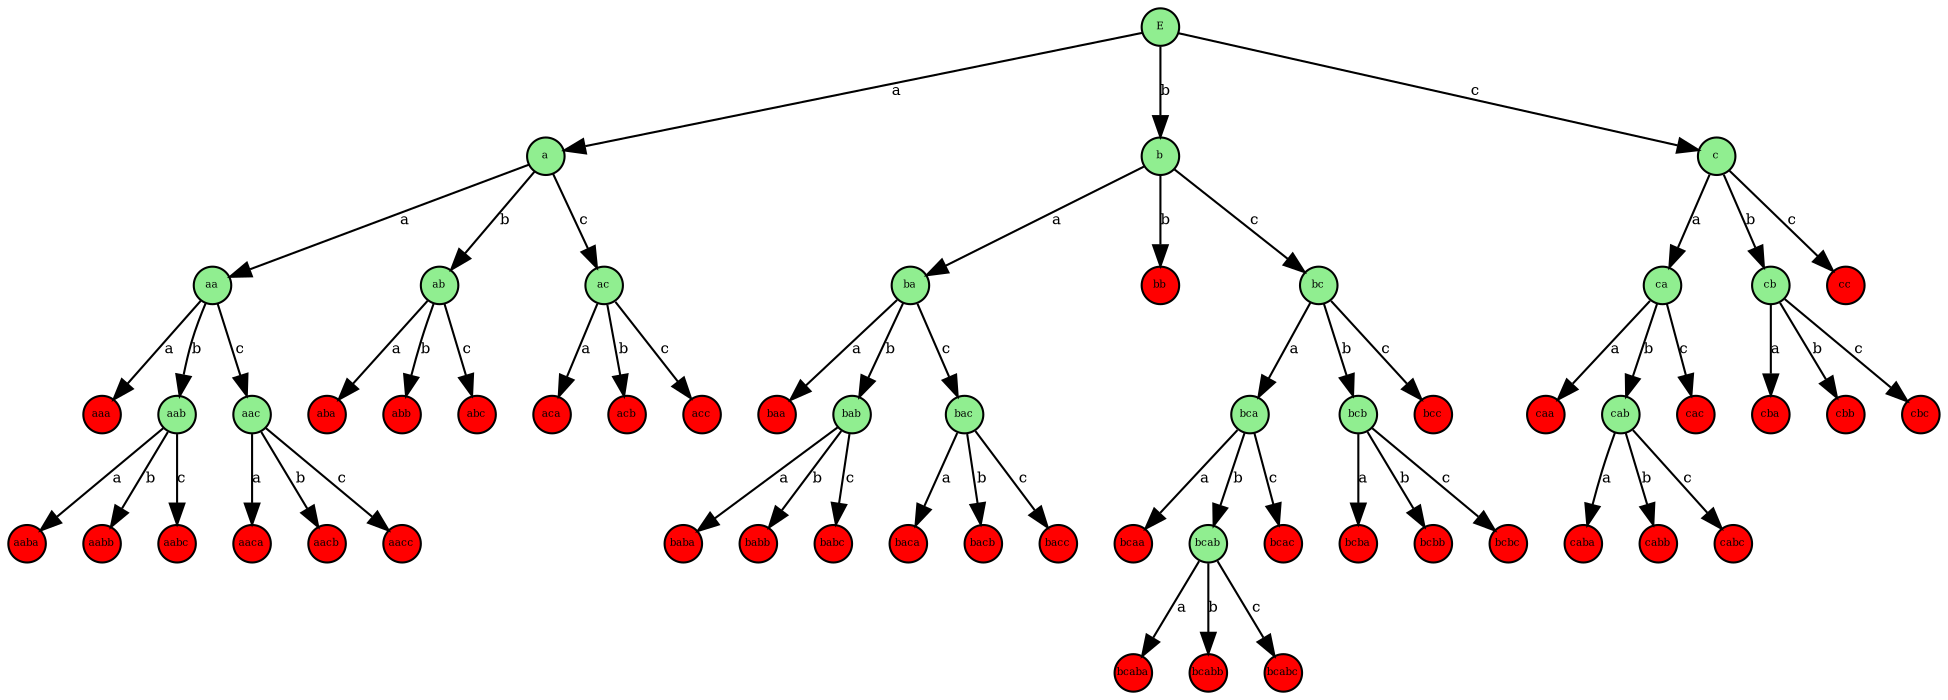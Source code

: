 digraph Q {
    node [fontsize=7]
    edge [fontsize=7]
    node [shape=circle, fixedsize=true, width=0.25, height=0.25, fontsize=5]  // width/height в дюймах

    a [style=filled, fillcolor=lightgreen]
    E [style=filled, fillcolor=lightgreen]
    b [style=filled, fillcolor=lightgreen]
    c [style=filled, fillcolor=lightgreen]

    E -> a [label="a"]
    E -> b [label="b"]
    E -> c [label="c"]

    a -> aa [label="a"]
    aa [style=filled, fillcolor=lightgreen]
    a -> ab [label="b"]
    ab [style=filled, fillcolor=lightgreen]
    a -> ac [label="c"]
    ac [style=filled, fillcolor=lightgreen]

    b -> ba [label="a"]
    ba [style=filled, fillcolor=lightgreen]
    b -> bb [label="b"] // Любое продолжение из этого не будет НФ тк будет иметься подстрока bb
  bb [style=filled, fillcolor=red]
    b -> bc [label="c"]
    bc [style=filled, fillcolor=lightgreen]

    c -> ca [label="a"]
    ca [style=filled, fillcolor=lightgreen]
    c -> cb [label="b"]
    cb [style=filled, fillcolor=lightgreen]
    c -> cc [label="c"] // Любое продолжение из этого не будет НФ тк будет иметься подстрока cc
  cc [style=filled, fillcolor=red]

    aa -> aaa [label="a"]
    aaa [style=filled, fillcolor=red]
    aa -> aab [label="b"]
    aab [style=filled, fillcolor=lightgreen]
    aa -> aac [label="c"]
    aac [style=filled, fillcolor=lightgreen]

    ab -> aba [label="a"]
    aba [style=filled, fillcolor=red]
    ab -> abb [label="b"]
    abb [style=filled, fillcolor=red]
    ab -> abc [label="c"]
    abc [style=filled, fillcolor=red]

    ac -> aca [label="a"]
    aca [style=filled, fillcolor=red]
    ac -> acb [label="b"]
    acb [style=filled, fillcolor=red]
    ac -> acc [label="c"]
    acc [style=filled, fillcolor=red]

    ba -> baa [label="a"]
    baa [style=filled, fillcolor=red]
    ba -> bab [label="b"]
    bab [style=filled, fillcolor=lightgreen]
    ba -> bac [label="c"]
    bac [style=filled, fillcolor=lightgreen]

    bc -> bca [label="a"]
    bca [style=filled, fillcolor=lightgreen]
    bc -> bcb [label="b"]
    bcb [style=filled, fillcolor=lightgreen]
    bc -> bcc [label="c"]
    bcc [style=filled, fillcolor=red]

    ca -> caa [label="a"]
    caa [style=filled, fillcolor=red]
    ca -> cab [label="b"]
    cab [style=filled, fillcolor=lightgreen]
    ca -> cac [label="c"]
    cac [style=filled, fillcolor=red]

    aab -> aaba [label="a"]
    aaba [style=filled, fillcolor=red]
    aab -> aabb [label="b"]
    aabb [style=filled, fillcolor=red]
    aab -> aabc [label="c"]
    aabc [style=filled, fillcolor=red]

    aac -> aaca [label="a"]
    aaca [style=filled, fillcolor=red]
    aac -> aacb [label="b"]
    aacb [style=filled, fillcolor=red]
    aac -> aacc [label="c"]
    aacc [style=filled, fillcolor=red]

    bab -> baba [label="a"]
    baba [style=filled, fillcolor=red]
    bab -> babb [label="b"]
    babb [style=filled, fillcolor=red]
    bab -> babc [label="c"]
    babc [style=filled, fillcolor=red]

    bac -> baca [label="a"]
    baca [style=filled, fillcolor=red]
    bac -> bacb [label="b"]
    bacb [style=filled, fillcolor=red]
    bac -> bacc [label="c"]
    bacc [style=filled, fillcolor=red]

    bca -> bcaa [label="a"]
    bcaa [style=filled, fillcolor=red]
    bca -> bcab [label="b"]
    bcab [style=filled, fillcolor=lightgreen]
    bca -> bcac [label="c"]
    bcac [style=filled, fillcolor=red]

    bcb -> bcba [label="a"]
    bcba [style=filled, fillcolor=red]
    bcb -> bcbb [label="b"]
    bcbb [style=filled, fillcolor=red]
    bcb -> bcbc [label="c"]
    bcbc [style=filled, fillcolor=red]

    cab -> caba [label="a"]
    caba [style=filled, fillcolor=red]
    cab -> cabb [label="b"]
    cabb [style=filled, fillcolor=red]
    cab -> cabc [label="c"]
    cabc [style=filled, fillcolor=red]

    bcab -> bcaba [label="a"]
    bcaba [style=filled, fillcolor=red]
    bcab -> bcabb [label="b"]
    bcabb [style=filled, fillcolor=red]
    bcab -> bcabc [label="c"]
    bcabc [style=filled, fillcolor=red]

    cb -> cba [label="a"]
    cba [style=filled, fillcolor=red]
    cb -> cbb [label="b"]
    cbb [style=filled, fillcolor=red]
    cb -> cbc [label="c"]
    cbc [style=filled, fillcolor=red]
}